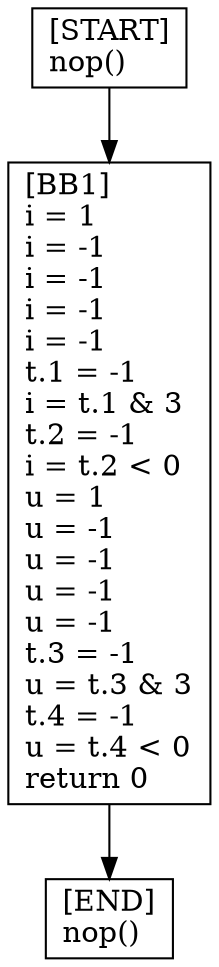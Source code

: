 digraph {
  node [shape=box]
  END [label="[END]\lnop()\l"];
  START [label="[START]\lnop()\l"];
  BB1 [label="[BB1]\li = 1\li = -1\li = -1\li = -1\li = -1\lt.1 = -1\li = t.1 & 3\lt.2 = -1\li = t.2 < 0\lu = 1\lu = -1\lu = -1\lu = -1\lu = -1\lt.3 = -1\lu = t.3 & 3\lt.4 = -1\lu = t.4 < 0\lreturn 0\l"];
  BB1 -> END;
  START -> BB1;
}
